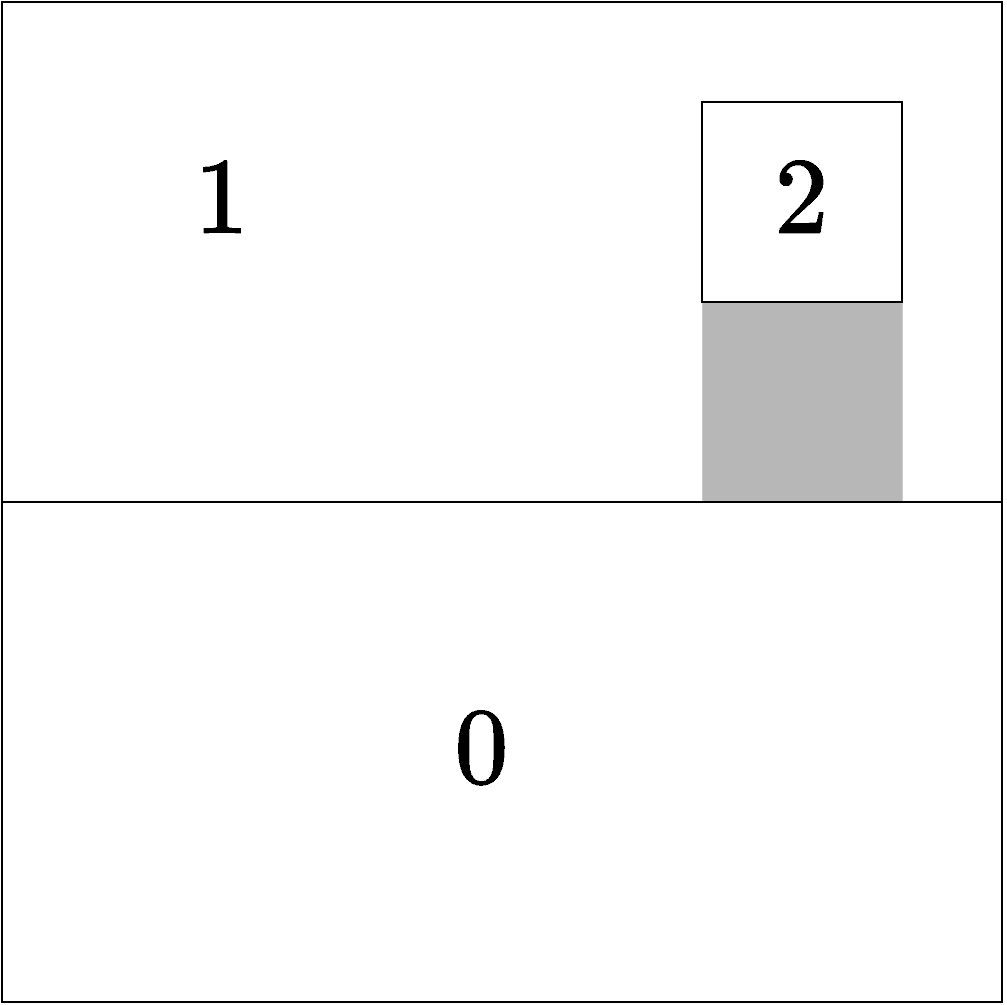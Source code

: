 <mxfile version="18.0.1" type="device"><diagram id="ZqLjnfTir1IQ10iN-gf6" name="Page-1"><mxGraphModel dx="786" dy="-230" grid="1" gridSize="10" guides="1" tooltips="1" connect="1" arrows="1" fold="1" page="1" pageScale="1" pageWidth="1169" pageHeight="827" math="1" shadow="0"><root><mxCell id="0"/><mxCell id="1" parent="0"/><mxCell id="uGEPvmp9MfRpIOqCfpLl-8" value="" style="rounded=0;whiteSpace=wrap;html=1;fontSize=46;fillColor=none;strokeColor=default;strokeWidth=1;" parent="1" vertex="1"><mxGeometry y="950" width="500" height="500" as="geometry"/></mxCell><mxCell id="uGEPvmp9MfRpIOqCfpLl-1" value="" style="rounded=0;whiteSpace=wrap;html=1;shadow=0;sketch=0;fillStyle=solid;fillColor=#999999;strokeWidth=0;opacity=70;" parent="1" vertex="1"><mxGeometry x="350" y="1100" width="100" height="100" as="geometry"/></mxCell><mxCell id="uGEPvmp9MfRpIOqCfpLl-2" value="" style="rounded=0;whiteSpace=wrap;html=1;fillColor=none;" parent="1" vertex="1"><mxGeometry x="350" y="1000" width="100" height="100" as="geometry"/></mxCell><mxCell id="uGEPvmp9MfRpIOqCfpLl-3" value="$$2$$" style="text;html=1;strokeColor=none;fillColor=none;align=center;verticalAlign=middle;whiteSpace=wrap;rounded=0;fontSize=46;" parent="1" vertex="1"><mxGeometry x="370" y="1035" width="60" height="30" as="geometry"/></mxCell><mxCell id="uGEPvmp9MfRpIOqCfpLl-4" value="$$0$$" style="text;html=1;strokeColor=none;fillColor=none;align=center;verticalAlign=middle;whiteSpace=wrap;rounded=0;shadow=0;sketch=0;fillStyle=solid;fontSize=46;" parent="1" vertex="1"><mxGeometry x="210" y="1310" width="60" height="30" as="geometry"/></mxCell><mxCell id="uGEPvmp9MfRpIOqCfpLl-5" value="$$1$$" style="text;html=1;strokeColor=none;fillColor=none;align=center;verticalAlign=middle;whiteSpace=wrap;rounded=0;shadow=0;sketch=0;fillStyle=solid;fontSize=46;" parent="1" vertex="1"><mxGeometry x="80" y="1035" width="60" height="30" as="geometry"/></mxCell><mxCell id="uGEPvmp9MfRpIOqCfpLl-7" value="" style="endArrow=none;html=1;rounded=0;" parent="1" edge="1"><mxGeometry width="50" height="50" relative="1" as="geometry"><mxPoint y="1200" as="sourcePoint"/><mxPoint x="500" y="1200" as="targetPoint"/></mxGeometry></mxCell></root></mxGraphModel></diagram></mxfile>